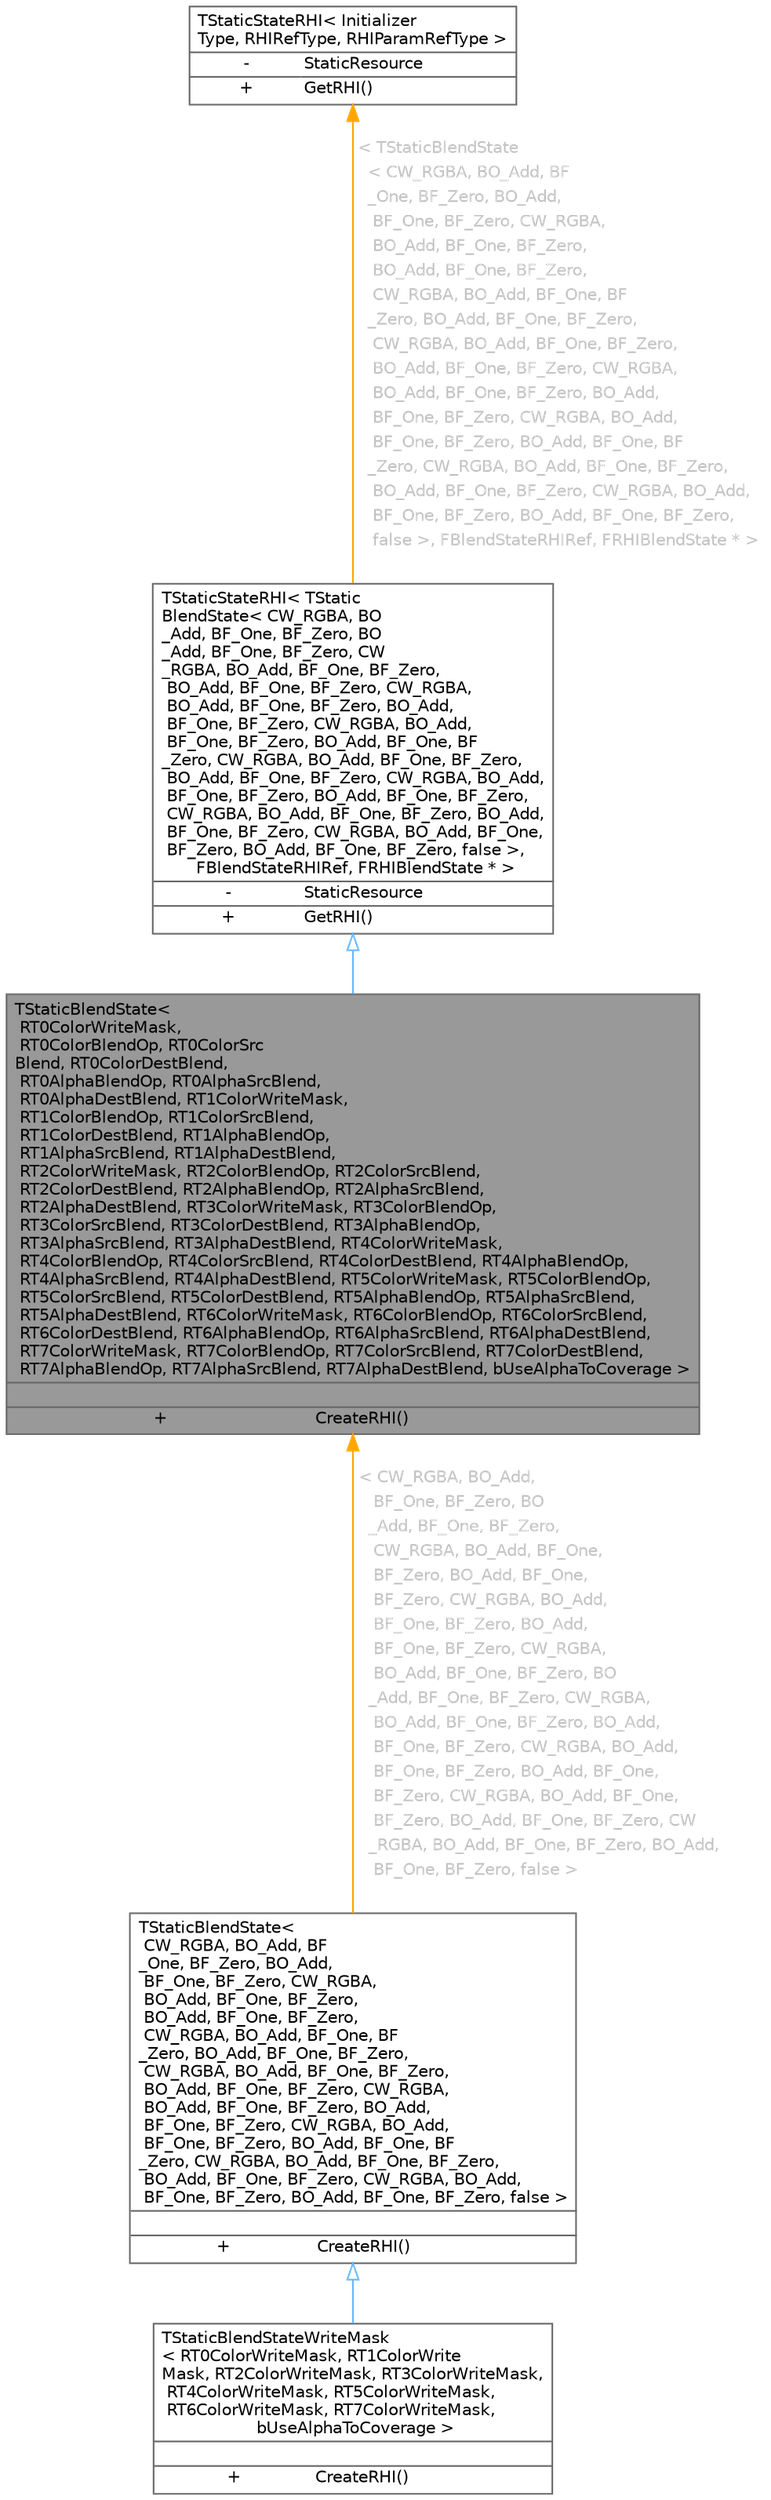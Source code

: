 digraph "TStaticBlendState&lt; RT0ColorWriteMask, RT0ColorBlendOp, RT0ColorSrcBlend, RT0ColorDestBlend, RT0AlphaBlendOp, RT0AlphaSrcBlend, RT0AlphaDestBlend, RT1ColorWriteMask, RT1ColorBlendOp, RT1ColorSrcBlend, RT1ColorDestBlend, RT1AlphaBlendOp, RT1AlphaSrcBlend, RT1AlphaDestBlend, RT2ColorWriteMask, RT2ColorBlendOp, RT2ColorSrcBlend, RT2ColorDestBlend, RT2AlphaBlendOp, RT2AlphaSrcBlend, RT2AlphaDestBlend, RT3ColorWriteMask, RT3ColorBlendOp, RT3ColorSrcBlend, RT3ColorDestBlend, RT3AlphaBlendOp, RT3AlphaSrcBlend, RT3AlphaDestBlend, RT4ColorWriteMask, RT4ColorBlendOp, RT4ColorSrcBlend, RT4ColorDestBlend, RT4AlphaBlendOp, RT4AlphaSrcBlend, RT4AlphaDestBlend, RT5ColorWriteMask, RT5ColorBlendOp, RT5ColorSrcBlend, RT5ColorDestBlend, RT5AlphaBlendOp, RT5AlphaSrcBlend, RT5AlphaDestBlend, RT6ColorWriteMask, RT6ColorBlendOp, RT6ColorSrcBlend, RT6ColorDestBlend, RT6AlphaBlendOp, RT6AlphaSrcBlend, RT6AlphaDestBlend, RT7ColorWriteMask, RT7ColorBlendOp, RT7ColorSrcBlend, RT7ColorDestBlend, RT7AlphaBlendOp, RT7AlphaSrcBlend, RT7AlphaDestBlend, bUseAlphaToCoverage &gt;"
{
 // INTERACTIVE_SVG=YES
 // LATEX_PDF_SIZE
  bgcolor="transparent";
  edge [fontname=Helvetica,fontsize=10,labelfontname=Helvetica,labelfontsize=10];
  node [fontname=Helvetica,fontsize=10,shape=box,height=0.2,width=0.4];
  Node1 [id="Node000001",shape=plain,label=<<TABLE CELLBORDER="0" BORDER="1"><TR><TD COLSPAN="2" CELLPADDING="1" CELLSPACING="0">TStaticBlendState&lt;<BR ALIGN="LEFT"/> RT0ColorWriteMask,<BR ALIGN="LEFT"/> RT0ColorBlendOp, RT0ColorSrc<BR ALIGN="LEFT"/>Blend, RT0ColorDestBlend,<BR ALIGN="LEFT"/> RT0AlphaBlendOp, RT0AlphaSrcBlend,<BR ALIGN="LEFT"/> RT0AlphaDestBlend, RT1ColorWriteMask,<BR ALIGN="LEFT"/> RT1ColorBlendOp, RT1ColorSrcBlend,<BR ALIGN="LEFT"/> RT1ColorDestBlend, RT1AlphaBlendOp,<BR ALIGN="LEFT"/> RT1AlphaSrcBlend, RT1AlphaDestBlend,<BR ALIGN="LEFT"/> RT2ColorWriteMask, RT2ColorBlendOp, RT2ColorSrcBlend,<BR ALIGN="LEFT"/> RT2ColorDestBlend, RT2AlphaBlendOp, RT2AlphaSrcBlend,<BR ALIGN="LEFT"/> RT2AlphaDestBlend, RT3ColorWriteMask, RT3ColorBlendOp,<BR ALIGN="LEFT"/> RT3ColorSrcBlend, RT3ColorDestBlend, RT3AlphaBlendOp,<BR ALIGN="LEFT"/> RT3AlphaSrcBlend, RT3AlphaDestBlend, RT4ColorWriteMask,<BR ALIGN="LEFT"/> RT4ColorBlendOp, RT4ColorSrcBlend, RT4ColorDestBlend, RT4AlphaBlendOp,<BR ALIGN="LEFT"/> RT4AlphaSrcBlend, RT4AlphaDestBlend, RT5ColorWriteMask, RT5ColorBlendOp,<BR ALIGN="LEFT"/> RT5ColorSrcBlend, RT5ColorDestBlend, RT5AlphaBlendOp, RT5AlphaSrcBlend,<BR ALIGN="LEFT"/> RT5AlphaDestBlend, RT6ColorWriteMask, RT6ColorBlendOp, RT6ColorSrcBlend,<BR ALIGN="LEFT"/> RT6ColorDestBlend, RT6AlphaBlendOp, RT6AlphaSrcBlend, RT6AlphaDestBlend,<BR ALIGN="LEFT"/> RT7ColorWriteMask, RT7ColorBlendOp, RT7ColorSrcBlend, RT7ColorDestBlend,<BR ALIGN="LEFT"/> RT7AlphaBlendOp, RT7AlphaSrcBlend, RT7AlphaDestBlend, bUseAlphaToCoverage &gt;</TD></TR>
<HR/>
<TR><TD COLSPAN="2" CELLPADDING="1" CELLSPACING="0">&nbsp;</TD></TR>
<HR/>
<TR><TD VALIGN="top" CELLPADDING="1" CELLSPACING="0">+</TD><TD VALIGN="top" ALIGN="LEFT" CELLPADDING="1" CELLSPACING="0">CreateRHI()<BR ALIGN="LEFT"/></TD></TR>
</TABLE>>
,height=0.2,width=0.4,color="gray40", fillcolor="grey60", style="filled", fontcolor="black",tooltip="A static RHI blend state resource."];
  Node2 -> Node1 [id="edge1_Node000001_Node000002",dir="back",color="steelblue1",style="solid",tooltip=" ",arrowtail="onormal"];
  Node2 [id="Node000002",shape=plain,label=<<TABLE CELLBORDER="0" BORDER="1"><TR><TD COLSPAN="2" CELLPADDING="1" CELLSPACING="0">TStaticStateRHI&lt; TStatic<BR ALIGN="LEFT"/>BlendState&lt; CW_RGBA, BO<BR ALIGN="LEFT"/>_Add, BF_One, BF_Zero, BO<BR ALIGN="LEFT"/>_Add, BF_One, BF_Zero, CW<BR ALIGN="LEFT"/>_RGBA, BO_Add, BF_One, BF_Zero,<BR ALIGN="LEFT"/> BO_Add, BF_One, BF_Zero, CW_RGBA,<BR ALIGN="LEFT"/> BO_Add, BF_One, BF_Zero, BO_Add,<BR ALIGN="LEFT"/> BF_One, BF_Zero, CW_RGBA, BO_Add,<BR ALIGN="LEFT"/> BF_One, BF_Zero, BO_Add, BF_One, BF<BR ALIGN="LEFT"/>_Zero, CW_RGBA, BO_Add, BF_One, BF_Zero,<BR ALIGN="LEFT"/> BO_Add, BF_One, BF_Zero, CW_RGBA, BO_Add,<BR ALIGN="LEFT"/> BF_One, BF_Zero, BO_Add, BF_One, BF_Zero,<BR ALIGN="LEFT"/> CW_RGBA, BO_Add, BF_One, BF_Zero, BO_Add,<BR ALIGN="LEFT"/> BF_One, BF_Zero, CW_RGBA, BO_Add, BF_One,<BR ALIGN="LEFT"/> BF_Zero, BO_Add, BF_One, BF_Zero, false &gt;,<BR ALIGN="LEFT"/> FBlendStateRHIRef, FRHIBlendState * &gt;</TD></TR>
<HR/>
<TR><TD VALIGN="top" CELLPADDING="1" CELLSPACING="0">-</TD><TD VALIGN="top" ALIGN="LEFT" CELLPADDING="1" CELLSPACING="0">StaticResource<BR ALIGN="LEFT"/></TD></TR>
<HR/>
<TR><TD VALIGN="top" CELLPADDING="1" CELLSPACING="0">+</TD><TD VALIGN="top" ALIGN="LEFT" CELLPADDING="1" CELLSPACING="0">GetRHI()<BR ALIGN="LEFT"/></TD></TR>
</TABLE>>
,height=0.2,width=0.4,color="gray40", fillcolor="white", style="filled",URL="$db/d8a/classTStaticStateRHI.html",tooltip=" "];
  Node3 -> Node2 [id="edge2_Node000002_Node000003",dir="back",color="orange",style="solid",tooltip=" ",label=<<TABLE CELLBORDER="0" BORDER="0"><TR><TD VALIGN="top" ALIGN="LEFT" CELLPADDING="1" CELLSPACING="0">&lt; TStaticBlendState</TD></TR>
<TR><TD VALIGN="top" ALIGN="LEFT" CELLPADDING="1" CELLSPACING="0">&nbsp;&nbsp;&lt; CW_RGBA, BO_Add, BF</TD></TR>
<TR><TD VALIGN="top" ALIGN="LEFT" CELLPADDING="1" CELLSPACING="0">&nbsp;&nbsp;_One, BF_Zero, BO_Add,</TD></TR>
<TR><TD VALIGN="top" ALIGN="LEFT" CELLPADDING="1" CELLSPACING="0">&nbsp;&nbsp; BF_One, BF_Zero, CW_RGBA,</TD></TR>
<TR><TD VALIGN="top" ALIGN="LEFT" CELLPADDING="1" CELLSPACING="0">&nbsp;&nbsp; BO_Add, BF_One, BF_Zero,</TD></TR>
<TR><TD VALIGN="top" ALIGN="LEFT" CELLPADDING="1" CELLSPACING="0">&nbsp;&nbsp; BO_Add, BF_One, BF_Zero,</TD></TR>
<TR><TD VALIGN="top" ALIGN="LEFT" CELLPADDING="1" CELLSPACING="0">&nbsp;&nbsp; CW_RGBA, BO_Add, BF_One, BF</TD></TR>
<TR><TD VALIGN="top" ALIGN="LEFT" CELLPADDING="1" CELLSPACING="0">&nbsp;&nbsp;_Zero, BO_Add, BF_One, BF_Zero,</TD></TR>
<TR><TD VALIGN="top" ALIGN="LEFT" CELLPADDING="1" CELLSPACING="0">&nbsp;&nbsp; CW_RGBA, BO_Add, BF_One, BF_Zero,</TD></TR>
<TR><TD VALIGN="top" ALIGN="LEFT" CELLPADDING="1" CELLSPACING="0">&nbsp;&nbsp; BO_Add, BF_One, BF_Zero, CW_RGBA,</TD></TR>
<TR><TD VALIGN="top" ALIGN="LEFT" CELLPADDING="1" CELLSPACING="0">&nbsp;&nbsp; BO_Add, BF_One, BF_Zero, BO_Add,</TD></TR>
<TR><TD VALIGN="top" ALIGN="LEFT" CELLPADDING="1" CELLSPACING="0">&nbsp;&nbsp; BF_One, BF_Zero, CW_RGBA, BO_Add,</TD></TR>
<TR><TD VALIGN="top" ALIGN="LEFT" CELLPADDING="1" CELLSPACING="0">&nbsp;&nbsp; BF_One, BF_Zero, BO_Add, BF_One, BF</TD></TR>
<TR><TD VALIGN="top" ALIGN="LEFT" CELLPADDING="1" CELLSPACING="0">&nbsp;&nbsp;_Zero, CW_RGBA, BO_Add, BF_One, BF_Zero,</TD></TR>
<TR><TD VALIGN="top" ALIGN="LEFT" CELLPADDING="1" CELLSPACING="0">&nbsp;&nbsp; BO_Add, BF_One, BF_Zero, CW_RGBA, BO_Add,</TD></TR>
<TR><TD VALIGN="top" ALIGN="LEFT" CELLPADDING="1" CELLSPACING="0">&nbsp;&nbsp; BF_One, BF_Zero, BO_Add, BF_One, BF_Zero,</TD></TR>
<TR><TD VALIGN="top" ALIGN="LEFT" CELLPADDING="1" CELLSPACING="0">&nbsp;&nbsp; false &gt;, FBlendStateRHIRef, FRHIBlendState * &gt;</TD></TR>
</TABLE>> ,fontcolor="grey" ];
  Node3 [id="Node000003",shape=plain,label=<<TABLE CELLBORDER="0" BORDER="1"><TR><TD COLSPAN="2" CELLPADDING="1" CELLSPACING="0">TStaticStateRHI&lt; Initializer<BR ALIGN="LEFT"/>Type, RHIRefType, RHIParamRefType &gt;</TD></TR>
<HR/>
<TR><TD VALIGN="top" CELLPADDING="1" CELLSPACING="0">-</TD><TD VALIGN="top" ALIGN="LEFT" CELLPADDING="1" CELLSPACING="0">StaticResource<BR ALIGN="LEFT"/></TD></TR>
<HR/>
<TR><TD VALIGN="top" CELLPADDING="1" CELLSPACING="0">+</TD><TD VALIGN="top" ALIGN="LEFT" CELLPADDING="1" CELLSPACING="0">GetRHI()<BR ALIGN="LEFT"/></TD></TR>
</TABLE>>
,height=0.2,width=0.4,color="gray40", fillcolor="white", style="filled",URL="$db/d8a/classTStaticStateRHI.html",tooltip="The base class of the static RHI state classes."];
  Node1 -> Node4 [id="edge3_Node000001_Node000004",dir="back",color="orange",style="solid",tooltip=" ",label=<<TABLE CELLBORDER="0" BORDER="0"><TR><TD VALIGN="top" ALIGN="LEFT" CELLPADDING="1" CELLSPACING="0">&lt; CW_RGBA, BO_Add,</TD></TR>
<TR><TD VALIGN="top" ALIGN="LEFT" CELLPADDING="1" CELLSPACING="0">&nbsp;&nbsp; BF_One, BF_Zero, BO</TD></TR>
<TR><TD VALIGN="top" ALIGN="LEFT" CELLPADDING="1" CELLSPACING="0">&nbsp;&nbsp;_Add, BF_One, BF_Zero,</TD></TR>
<TR><TD VALIGN="top" ALIGN="LEFT" CELLPADDING="1" CELLSPACING="0">&nbsp;&nbsp; CW_RGBA, BO_Add, BF_One,</TD></TR>
<TR><TD VALIGN="top" ALIGN="LEFT" CELLPADDING="1" CELLSPACING="0">&nbsp;&nbsp; BF_Zero, BO_Add, BF_One,</TD></TR>
<TR><TD VALIGN="top" ALIGN="LEFT" CELLPADDING="1" CELLSPACING="0">&nbsp;&nbsp; BF_Zero, CW_RGBA, BO_Add,</TD></TR>
<TR><TD VALIGN="top" ALIGN="LEFT" CELLPADDING="1" CELLSPACING="0">&nbsp;&nbsp; BF_One, BF_Zero, BO_Add,</TD></TR>
<TR><TD VALIGN="top" ALIGN="LEFT" CELLPADDING="1" CELLSPACING="0">&nbsp;&nbsp; BF_One, BF_Zero, CW_RGBA,</TD></TR>
<TR><TD VALIGN="top" ALIGN="LEFT" CELLPADDING="1" CELLSPACING="0">&nbsp;&nbsp; BO_Add, BF_One, BF_Zero, BO</TD></TR>
<TR><TD VALIGN="top" ALIGN="LEFT" CELLPADDING="1" CELLSPACING="0">&nbsp;&nbsp;_Add, BF_One, BF_Zero, CW_RGBA,</TD></TR>
<TR><TD VALIGN="top" ALIGN="LEFT" CELLPADDING="1" CELLSPACING="0">&nbsp;&nbsp; BO_Add, BF_One, BF_Zero, BO_Add,</TD></TR>
<TR><TD VALIGN="top" ALIGN="LEFT" CELLPADDING="1" CELLSPACING="0">&nbsp;&nbsp; BF_One, BF_Zero, CW_RGBA, BO_Add,</TD></TR>
<TR><TD VALIGN="top" ALIGN="LEFT" CELLPADDING="1" CELLSPACING="0">&nbsp;&nbsp; BF_One, BF_Zero, BO_Add, BF_One,</TD></TR>
<TR><TD VALIGN="top" ALIGN="LEFT" CELLPADDING="1" CELLSPACING="0">&nbsp;&nbsp; BF_Zero, CW_RGBA, BO_Add, BF_One,</TD></TR>
<TR><TD VALIGN="top" ALIGN="LEFT" CELLPADDING="1" CELLSPACING="0">&nbsp;&nbsp; BF_Zero, BO_Add, BF_One, BF_Zero, CW</TD></TR>
<TR><TD VALIGN="top" ALIGN="LEFT" CELLPADDING="1" CELLSPACING="0">&nbsp;&nbsp;_RGBA, BO_Add, BF_One, BF_Zero, BO_Add,</TD></TR>
<TR><TD VALIGN="top" ALIGN="LEFT" CELLPADDING="1" CELLSPACING="0">&nbsp;&nbsp; BF_One, BF_Zero, false &gt;</TD></TR>
</TABLE>> ,fontcolor="grey" ];
  Node4 [id="Node000004",shape=plain,label=<<TABLE CELLBORDER="0" BORDER="1"><TR><TD COLSPAN="2" CELLPADDING="1" CELLSPACING="0">TStaticBlendState&lt;<BR ALIGN="LEFT"/> CW_RGBA, BO_Add, BF<BR ALIGN="LEFT"/>_One, BF_Zero, BO_Add,<BR ALIGN="LEFT"/> BF_One, BF_Zero, CW_RGBA,<BR ALIGN="LEFT"/> BO_Add, BF_One, BF_Zero,<BR ALIGN="LEFT"/> BO_Add, BF_One, BF_Zero,<BR ALIGN="LEFT"/> CW_RGBA, BO_Add, BF_One, BF<BR ALIGN="LEFT"/>_Zero, BO_Add, BF_One, BF_Zero,<BR ALIGN="LEFT"/> CW_RGBA, BO_Add, BF_One, BF_Zero,<BR ALIGN="LEFT"/> BO_Add, BF_One, BF_Zero, CW_RGBA,<BR ALIGN="LEFT"/> BO_Add, BF_One, BF_Zero, BO_Add,<BR ALIGN="LEFT"/> BF_One, BF_Zero, CW_RGBA, BO_Add,<BR ALIGN="LEFT"/> BF_One, BF_Zero, BO_Add, BF_One, BF<BR ALIGN="LEFT"/>_Zero, CW_RGBA, BO_Add, BF_One, BF_Zero,<BR ALIGN="LEFT"/> BO_Add, BF_One, BF_Zero, CW_RGBA, BO_Add,<BR ALIGN="LEFT"/> BF_One, BF_Zero, BO_Add, BF_One, BF_Zero, false &gt;</TD></TR>
<HR/>
<TR><TD COLSPAN="2" CELLPADDING="1" CELLSPACING="0">&nbsp;</TD></TR>
<HR/>
<TR><TD VALIGN="top" CELLPADDING="1" CELLSPACING="0">+</TD><TD VALIGN="top" ALIGN="LEFT" CELLPADDING="1" CELLSPACING="0">CreateRHI()<BR ALIGN="LEFT"/></TD></TR>
</TABLE>>
,height=0.2,width=0.4,color="gray40", fillcolor="white", style="filled",URL="$df/d5e/classTStaticBlendState.html",tooltip=" "];
  Node4 -> Node5 [id="edge4_Node000004_Node000005",dir="back",color="steelblue1",style="solid",tooltip=" ",arrowtail="onormal"];
  Node5 [id="Node000005",shape=plain,label=<<TABLE CELLBORDER="0" BORDER="1"><TR><TD COLSPAN="2" CELLPADDING="1" CELLSPACING="0">TStaticBlendStateWriteMask<BR ALIGN="LEFT"/>&lt; RT0ColorWriteMask, RT1ColorWrite<BR ALIGN="LEFT"/>Mask, RT2ColorWriteMask, RT3ColorWriteMask,<BR ALIGN="LEFT"/> RT4ColorWriteMask, RT5ColorWriteMask,<BR ALIGN="LEFT"/> RT6ColorWriteMask, RT7ColorWriteMask,<BR ALIGN="LEFT"/> bUseAlphaToCoverage &gt;</TD></TR>
<HR/>
<TR><TD COLSPAN="2" CELLPADDING="1" CELLSPACING="0">&nbsp;</TD></TR>
<HR/>
<TR><TD VALIGN="top" CELLPADDING="1" CELLSPACING="0">+</TD><TD VALIGN="top" ALIGN="LEFT" CELLPADDING="1" CELLSPACING="0">CreateRHI()<BR ALIGN="LEFT"/></TD></TR>
</TABLE>>
,height=0.2,width=0.4,color="gray40", fillcolor="white", style="filled",URL="$d0/d9f/classTStaticBlendStateWriteMask.html",tooltip="A static RHI blend state resource which only allows controlling MRT write masks, for use when only op..."];
}
